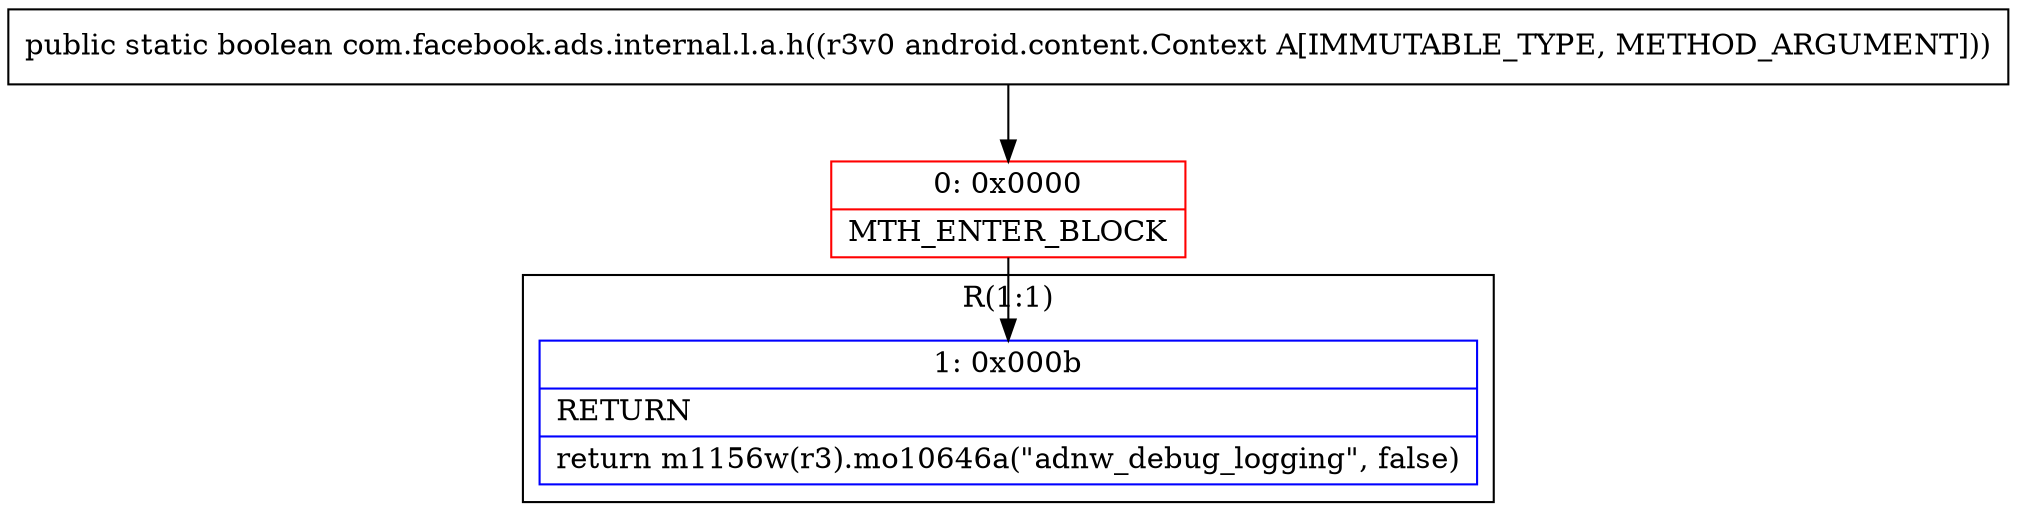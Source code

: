 digraph "CFG forcom.facebook.ads.internal.l.a.h(Landroid\/content\/Context;)Z" {
subgraph cluster_Region_740093495 {
label = "R(1:1)";
node [shape=record,color=blue];
Node_1 [shape=record,label="{1\:\ 0x000b|RETURN\l|return m1156w(r3).mo10646a(\"adnw_debug_logging\", false)\l}"];
}
Node_0 [shape=record,color=red,label="{0\:\ 0x0000|MTH_ENTER_BLOCK\l}"];
MethodNode[shape=record,label="{public static boolean com.facebook.ads.internal.l.a.h((r3v0 android.content.Context A[IMMUTABLE_TYPE, METHOD_ARGUMENT])) }"];
MethodNode -> Node_0;
Node_0 -> Node_1;
}

